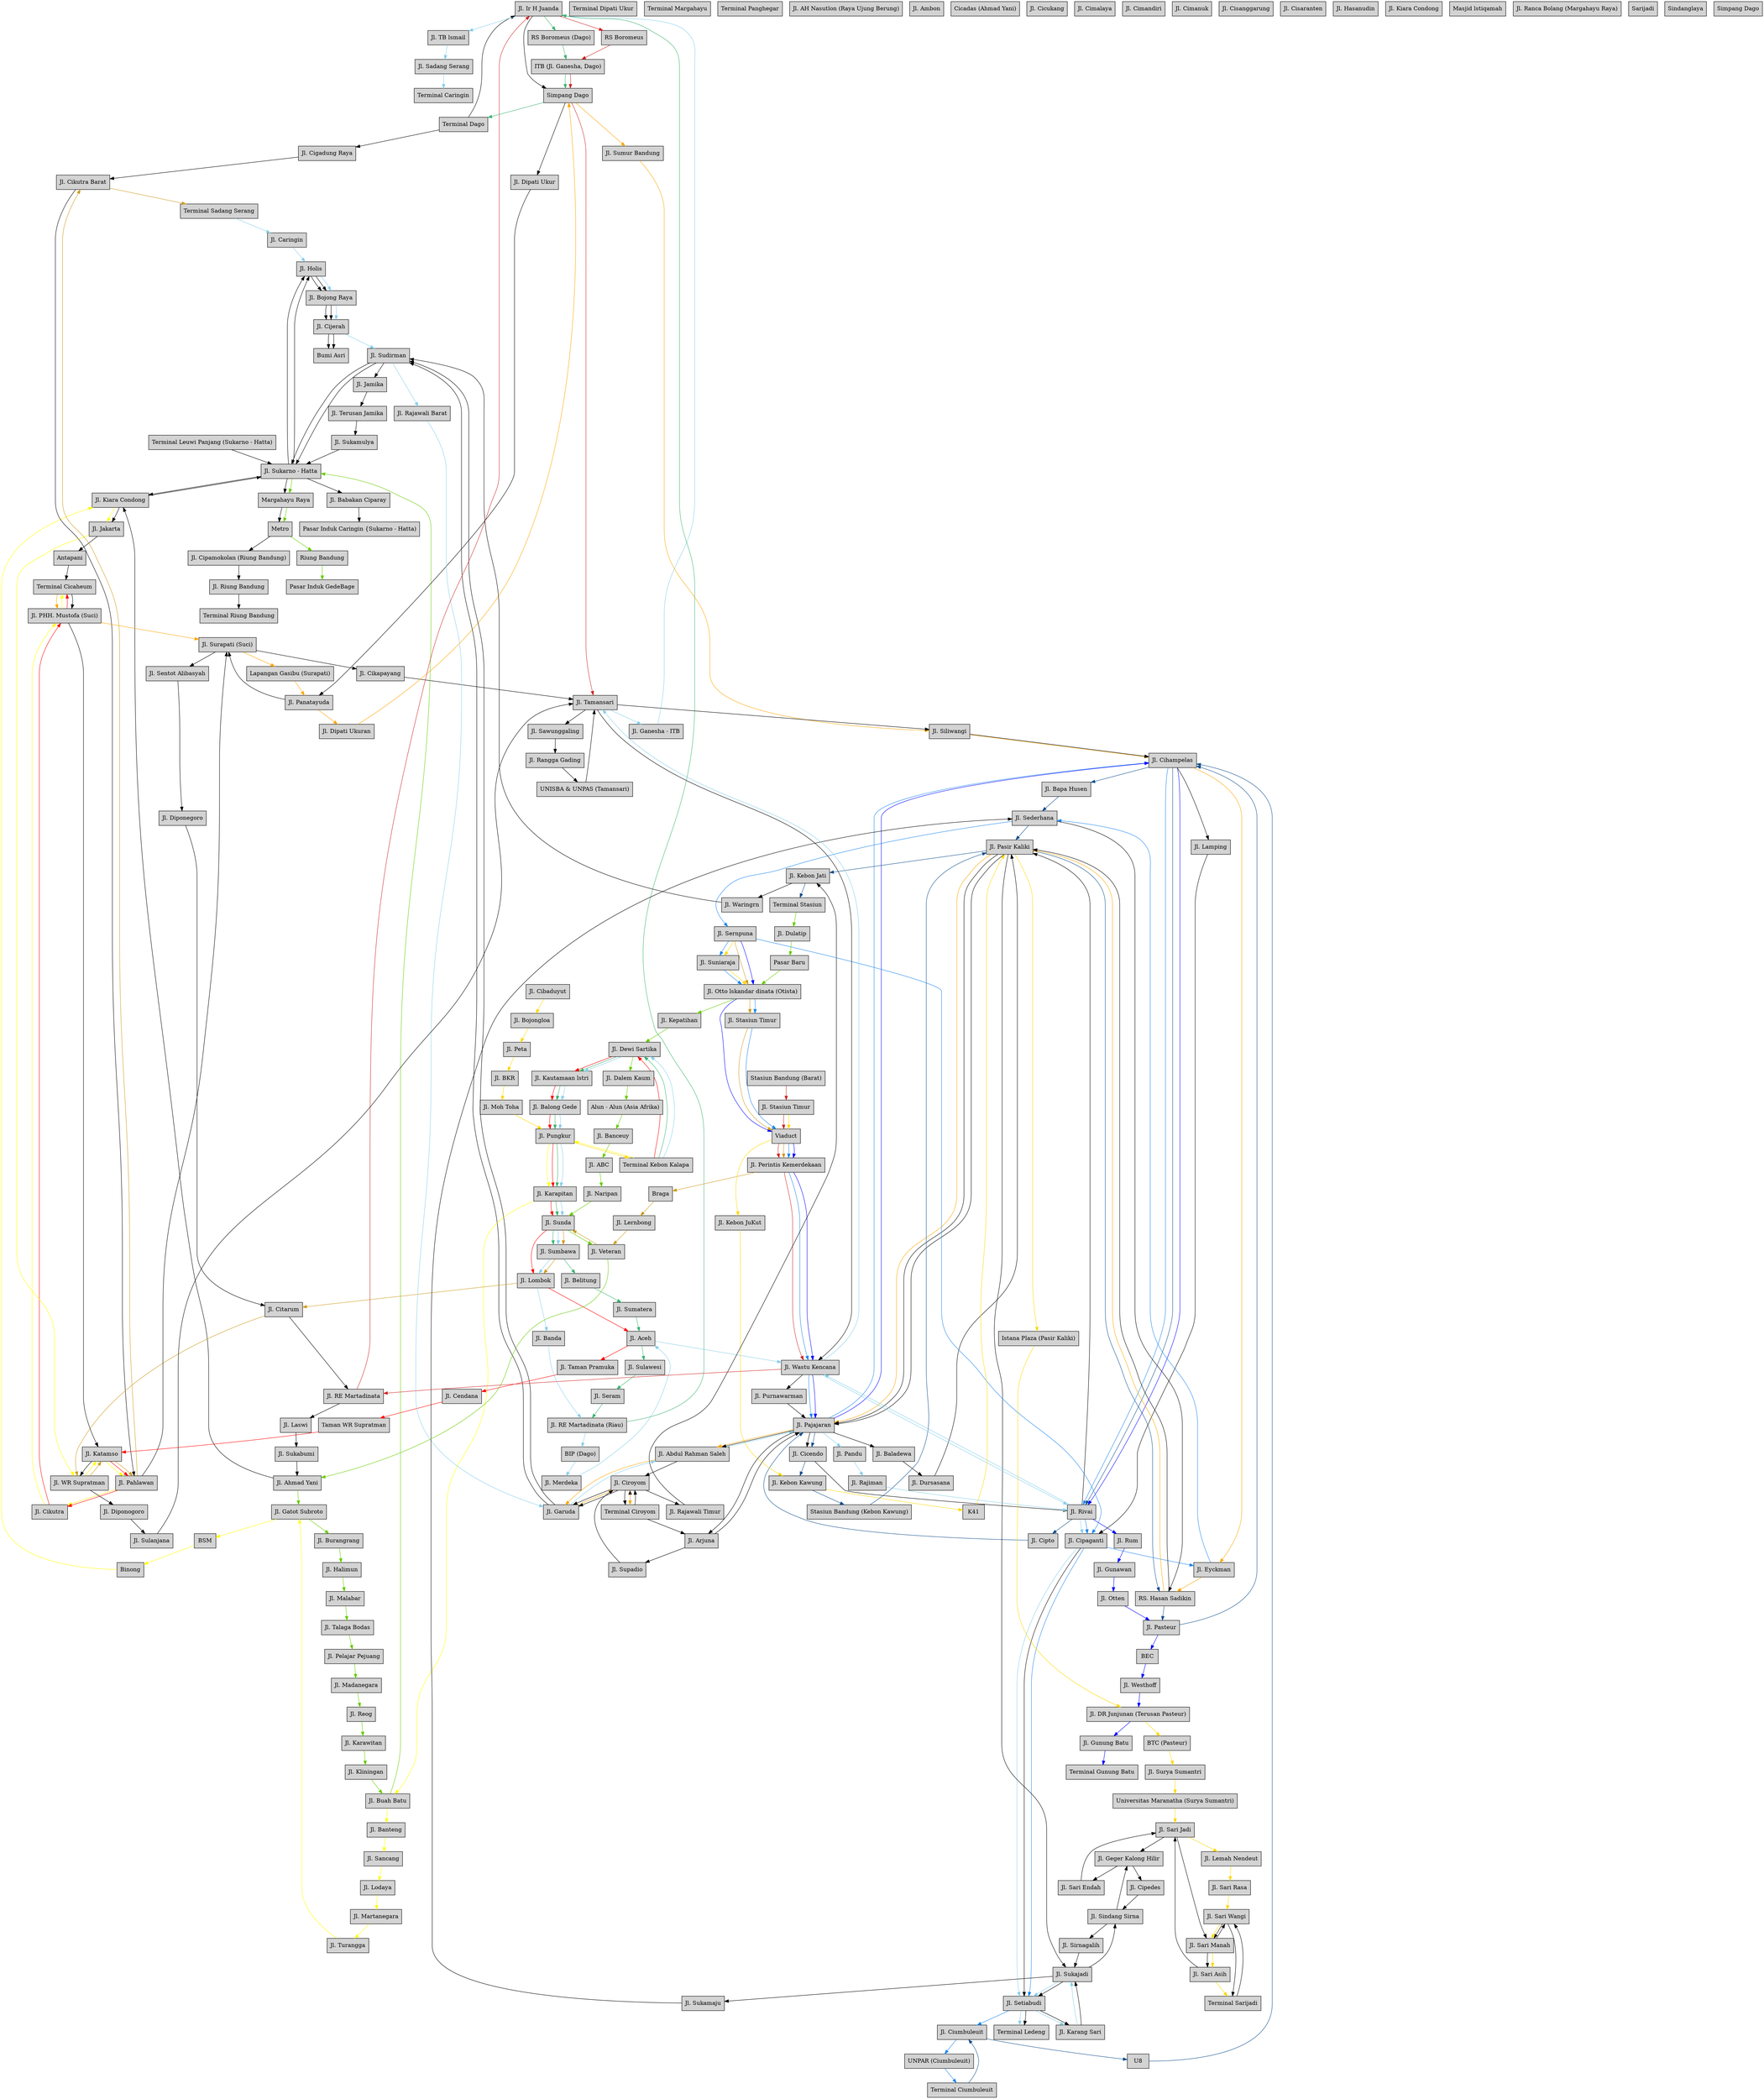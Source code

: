 digraph G{
    
    

    node [ style=filled, shape=rectangle, align=center]

    Ter1 [ label="Terminal Caringin"]
    Ter2 [ label="Terminal Cicaheum"]
    Ter3 [ label="Terminal Ciroyom"]
    Ter4 [ label="Terminal Ciumbuleuit"]
    Ter5 [ label="Terminal Dago"]
    Ter6 [ label="Terminal Dipati Ukur"]
    Ter7 [ label="Terminal Gunung Batu"]
    Ter8 [ label="Terminal Kebon Kalapa"]
    Ter9 [ label="Terminal Ledeng"]
    Ter10 [ label="Terminal Leuwi Panjang (Sukarno - Hatta)"]
    Ter11 [ label="Terminal Margahayu"]
    Ter12 [ label="Terminal Panghegar"]
    Ter13 [ label="Terminal Riung Bandung"]
    Ter14 [ label="Terminal Sadang Serang"]
    Ter15 [ label="Terminal Sarijadi"]
    Ter16 [ label="Terminal Stasiun"]

    A1 [ label="Alun - Alun (Asia Afrika)"]
    A2 [ label="Antapani"]
    A3 [ label="Jl. ABC"]
    A4 [ label="Jl. Abdul Rahman Saleh"]
    A5 [ label="Jl. Aceh"]
    A6 [ label="Jl. AH Nasutlon (Raya Ujung Berung)"]
    A7 [ label="Jl. Ahmad Yani"]
    A8 [ label="Jl. Ambon"]
    A9 [ label="Jl. Arjuna"]

    B1 [ label="BEC"]
    B2 [ label="Binong"]
    B3 [ label="BIP (Dago)"]
    B4 [ label="Braga"]
    B5 [ label="BSM"]
    B6 [ label="BTC (Pasteur)"]
    B7 [ label="Bumi Asri"]
    B8 [ label="Jl. Babakan Ciparay"]
    B9 [ label="Jl. Baladewa"]
    B10 [ label="Jl. Balong Gede"]
    B11 [ label="Jl. Banceuy"]
    B12 [ label="Jl. Banda"]
    B13 [ label="Jl. Banteng"]
    B14 [ label="Jl. Bapa Husen"]
    B15 [ label="Jl. Belitung"]
    B16 [ label="Jl. BKR"]
    B17 [ label="Jl. Bojong Raya"]
    B18 [ label="Jl. Bojongloa"]
    B19 [ label="Jl. Buah Batu"]
    B20 [ label="Jl. Burangrang"]

    C1 [ label="Cicadas (Ahmad Yani)"]
    C2 [ label="Jl. Caringin"]
    C3 [ label="Jl. Cendana"]
    C4 [ label="Jl. Cibaduyut"]
    C5 [ label="Jl. Cicendo"]
    C6 [ label="Jl. Cicukang"]
    C7 [ label="Jl. Cigadung Raya"]
    C8 [ label="Jl. Cihampelas"]
    C9 [ label="Jl. Cijerah"]
    C10 [ label="Jl. Cikapayang"]
    C11 [ label="Jl. Cikutra"]
    C12 [ label="Jl. Cikutra Barat"]
    C13 [ label="Jl. Cimalaya"]
    C14 [ label="Jl. Cimandiri"]
    C15 [ label="Jl. Cimanuk"]
    C16 [ label="Jl. Cipaganti"]
    C17 [ label="Jl. Cipamokolan (Riung Bandung)"]
    C18 [ label="Jl. Cipedes"]
    C19 [ label="Jl. Cipto"]
    C20 [ label="Jl. Ciroyom"]
    C21 [ label="Jl. Cisanggarung"]
    C22 [ label="Jl. Cisaranten"]
    C23 [ label="Jl. Citarum"]
    C24 [ label="Jl. Ciumbuleuit"]

    D1 [ label="Jl. Dalem Kaum"]
    D2 [ label="Jl. Dewi Sartika"]
    D3 [ label="Jl. Dipati Ukur"]
    D4 [ label="Jl. Dipati Ukuran"]
    D5 [ label="Jl. Diponegoro"]
    D6 [ label="Jl. Diponogoro"]
    D7 [ label="Jl. DR Junjunan (Terusan Pasteur)"]
    D8 [ label="Jl. Dulatip"]
    D9 [ label="Jl. Dursasana"]

    E1 [ label="Jl. Eyckman"]

    G1 [ label="Jl. Ganesha - ITB"]
    G2 [ label="Jl. Garuda"]
    G3 [ label="Jl. Gatot Subroto"]
    G4 [ label="Jl. Geger Kalong Hilir"]
    G5 [ label="Jl. Gunawan"]
    G6 [ label="Jl. Gunung Batu"]

    H1 [ label="Jl. Halimun"]
    H2 [ label="Jl. Hasanudin"]
    H3 [ label="Jl. Holis"]

    I1 [ label="ITB (Jl. Ganesha, Dago)"]
    I2 [ label="Jl. Ir H Juanda"]
    I3 [ label="Istana Plaza (Pasir Kaliki)"]

    J1 [ label="Jl. Jakarta"]
    J2 [ label="Jl. Jamika"]

    K1 [ label="Jl. Karang Sari"]
    K2 [ label="Jl. Karapitan"]
    K3 [ label="Jl. Karawitan"]
    K4 [ label="Jl. Katamso"]
    K5 [ label="Jl. Kautamaan lstri"]
    K6 [ label="Jl. Kebon Jati"]
    K7 [ label="Jl. Kebon JuKut"]
    K8 [ label="Jl. Kebon Kawung"]
    K9 [ label="Jl. Kepatihan"]
    K10 [ label="Jl. Kiara Condong"]
    K11 [ label="Jl. Kliningan"]
    K12 [ label="Jl. Kiara Condong"]

    L1 [ label="Jl. Lamping"]
    L2 [ label="Jl. Laswi"]
    L3 [ label="Jl. Lemah Nendeut"]
    L4 [ label="Jl. Lernbong"]
    L5 [ label="Jl. Lodaya"]
    L6 [ label="Jl. Lombok"]
    L7 [ label="Lapangan Gasibu (Surapati)"]

    M1 [ label="Jl. Madanegara"]
    M2 [ label="Jl. Malabar"]
    M3 [ label="Jl. Martanegara"]
    M4 [ label="Jl. Merdeka"]
    M5 [ label="Jl. Moh Toha"]
    M6 [ label="Margahayu Raya"]
    M7 [ label="Masjid lstiqamah"]
    M8 [ label="Metro"]

    N1 [ label="Jl. Naripan"]

    O1 [ label="Jl. Otten"]
    O2 [ label="Jl. Otto lskandar dinata (Otista)"]

    P1 [ label="Jl. Pahlawan"]
    P2 [ label="Jl. Pajajaran"]
    P3 [ label="Jl. Panatayuda"]
    P4 [ label="Jl. Pandu"]
    P5 [ label="Jl. Pasir Kaliki"]
    P6 [ label="Jl. Pasteur"]
    P7 [ label="Jl. Pelajar Pejuang"]
    P8 [ label="Jl. Perintis Kemerdekaan"]
    P9 [ label="Jl. Peta"]
    P10 [ label="Jl. PHH. Mustofa (Suci)"]
    P11 [ label="Jl. Pungkur"]
    P12 [ label="Jl. Purnawarman"]
    P13 [ label="Pasar Baru"]
    P14 [ label="Pasar Induk Caringin {Sukarno - Hatta)"]
    P15 [ label="Pasar Induk GedeBage"]
    
    R1 [ label="Jl. Rajawali Barat"]
    R2 [ label="Jl. Rajawali Timur"]
    R3 [ label="Jl. Rajiman"]
    R4 [ label="Jl. Ranca Bolang (Margahayu Raya)"]
    R5 [ label="Jl. Rangga Gading"]
    R6 [ label="Jl. RE Martadinata"]
    R7 [ label="Jl. RE Martadinata (Riau)"]
    R8 [ label="Jl. Reog"]
    R9 [ label="Jl. Riung Bandung"]
    R10 [ label="Jl. Rivai"]
    R11 [ label="Jl. Rum"]
    R12 [ label="Riung Bandung"]
    R13 [ label="RS Boromeus"]
    R14 [ label="RS Boromeus (Dago)"]
    R15 [ label="RS. Hasan Sadikin"]

    S1 [ label="Jl. Sadang Serang"]
    S2 [ label="Jl. Sancang"]
    S3 [ label="Jl. Sari Asih"]
    S4 [ label="Jl. Sari Jadi"]
    S5 [ label="Jl. Sari Manah"]
    S6 [ label="Jl. Sari Rasa"]
    S7 [ label="Jl. Sari Wangi"]
    S8 [ label="Jl. Sari Endah"]
    S9 [ label="Jl. Sawunggaling"]
    S10 [ label="Jl. Sederhana"]
    S11 [ label="Jl. Sentot Alibasyah"]
    S12 [ label="Jl. Seram"]
    S13 [ label="Jl. Sernpuna"]
    S14 [ label="Jl. Setiabudi"]
    S15 [ label="Jl. Siliwangi"]
    S16 [ label="Jl. Sindang Sirna"]
    S17 [ label="Jl. Sirnagalih"]
    S18 [ label="Jl. Stasiun Timur"]
    S19 [ label="Jl. Sudirman"]
    S20 [ label="Jl. Sukabumi"]
    S21 [ label="Jl. Sukajadi"]
    S22 [ label="Jl. Sukamaju"]
    S23 [ label="Jl. Sukamulya"]
    S24 [ label="Jl. Sukarno - Hatta"]
    S25 [ label="Jl. Sulanjana"]
    S26 [ label="Jl. Sulawesi"]
    S27 [ label="Jl. Sumatera"]
    S28 [ label="Jl. Sumbawa"]
    S29 [ label="Jl. Sumur Bandung"]
    S30 [ label="Jl. Sunda"]
    S31 [ label="Jl. Suniaraja"]
    S32 [ label="Jl. Supadio"]
    S33 [ label="Jl. Surapati (Suci)"]
    S34 [ label="Jl. Surya Sumantri"]
    S35 [ label="Jl. Stasiun Timur"]
    S36 [ label="Sarijadi"]
    S37 [ label="Simpang Dago"]
    S38 [ label="Sindanglaya"]
    S39 [ label="Simpang Dago"]
    S40 [ label="Stasiun Bandung (Barat)"]
    S41 [ label="Stasiun Bandung (Kebon Kawung)"]

    T1 [ label="Jl. Talaga Bodas"]
    T2 [ label="Jl. Taman Pramuka"]
    T3 [ label="Jl. Tamansari"]
    T4 [ label="Jl. TB lsmail"]
    T5 [ label="Jl. Terusan Jamika"]
    T6 [ label="Jl. Turangga"]
    T7 [ label="Taman WR Supratman"]

    U1 [ label="UNISBA & UNPAS (Tamansari)"]
    U2 [ label="Universitas Maranatha (Surya Sumantri)"]
    U3 [ label="UNPAR (Ciumbuleuit)"]

    V1 [ label="Jl. Veteran"]
    V2 [ label="Viaduct"]

    W1 [ label="Jl. Waringrn"]
    W2 [ label="Jl. Wastu Kencana"]
    W3 [ label="Jl. Westhoff"]
    W4 [ label="Jl. WR Supratman"]

    edge [ color=yellow] // Rute 1: Abdul Muis (Kebon Kelapa) - Cicaheum via Binong
    Ter8 -> P11 -> K2 -> B19 -> B13 -> S2 -> L5 -> M3 -> T6 -> G3 -> B5 -> B2 -> K10 -> J1 -> W4 -> K4 -> P1 -> C11 -> P10 -> Ter2
    
    edge [ color=red] // Rute 2: Abdul Muis (Kebon Kelapa) - Cicaheum via Aceh
    Ter8 -> D2 -> K5 -> B10 -> P11 -> K2 -> S30 -> L6 -> A5 -> T2 -> C3 -> T7 -> K4 -> P1 -> C11 -> P10 -> Ter2

    edge [ color=mediumseagreen] // Rute 3: Abdul Muis (Kebon Kelapa) - Dago
    Ter8 -> D2 -> K5 -> B10 -> P11 -> K2 -> S30 -> S28 -> B15 -> S27 -> A5 -> S26 -> S12 -> R7 -> I2 -> R14 -> I1 -> S37 -> Ter5

    edge [ color=skyblue] // Rute 4: Abdul Muis (Kebon Kelapa) - Ledeng
    Ter8 -> D2 -> K5 -> B10 -> P11 -> K2 -> S30 -> S28 -> L6 -> B12 -> R7 -> B3 -> M4 -> A5 -> W2 -> R10 -> C16 -> S14 -> K1 -> S21 -> S14 -> Ter9

    edge [ color=gold] // Rute 5: Cibaduyut - Kebon Kelapa
    C4 -> B18 -> P9 -> B16 -> M5 -> P11 -> Ter8

    edge [ color=orange] // Rute 6: Cicaheum - Ciroyom
    Ter2 -> P10 -> S33 -> L7 -> P3 -> D4 -> S37 -> S29 -> S15 -> C8 -> E1 -> R15 -> P5 -> P2 -> A4 -> G2 -> C20 -> Ter3

    edge [ color=black] // Rute 7: Cicaheum - Leuwipanjang
    Ter2 -> P10 -> K4 -> W4 -> D6 -> S25 -> T3 -> S15 -> C8 -> L1 -> C16 -> S14 -> K1 -> S21 -> S14 -> Ter9

    edge [ color=black] // Rute 8: Cicaheum - Ledeng
    Ter10 -> S24 -> K10 -> J1 -> A2 -> Ter2

    edge [ color=black] // Rute 9: Ciroyom - Bumi Asri
    Ter3 -> C20 -> G2 -> S19 -> S24 -> H3 -> B17 -> C9 -> B7

    edge [ color=black] // Rute 10: Ciroyom - Sarijadi via Sederhana
    Ter15 -> S7 -> S5 -> S3 -> S4 -> G4 -> C18 -> S16 -> S17 -> S21 -> S22 -> S10 -> R15 -> P5 -> P2 -> A4 -> C20 -> Ter3

    edge [ color=black] // Rute 11:  Ciroyom - Sarijadi via Sukajadi
    Ter3 -> A9 -> P2 -> B9 -> D9 -> P5 -> S21 -> S16 -> G4 -> S8 -> S4 -> S5 -> S7 -> Ter15

    edge [ color=black] // Rute 12:  Ciroyom - Bumi Asri
    Ter3 -> C20 -> G2 -> S19 -> S24 -> H3 -> B17 -> C9 -> B7

    edge [ color=black] // Rute 13:  Dago - Pasar lnduk Caringin
    Ter5 -> C7 -> C12 -> P1 -> S33 -> C10 -> T3 -> S9 -> R5 -> U1 -> T3 -> W2 -> P12
    P12 -> P2 -> C5 -> R10 -> P5 -> P2 -> A9 -> S32 -> C20 -> R2 -> K6 -> W1 -> S19
    S19 -> J2 -> T5 -> S23 -> S24 -> B8 -> P14

    edge [ color=black] // Rute 14:  Dago - Riung Bandung
    Ter5 -> I2 -> S37 -> D3 -> P3 -> S33 -> S11 -> D5 -> C23 -> R6 -> L2 -> S20 -> A7 -> K10 -> S24 -> M6 -> M8 -> C17 -> R9 -> Ter13

    edge [ color=skyblue] // Rute 17: Sadang Serang - Caringin
    Ter14 -> C2 -> H3 -> B17 -> C9 -> S19 -> R1 -> G2 -> A4 -> P2 -> P4 
    P4 -> R3 -> R10 -> W2 -> T3 -> G1 -> I2 -> T4 -> S1 -> Ter1
    
    edge [ color=firebrick3] // Rute 19: St Hall - Dago
    S40 -> S35  -> V2 -> P8 -> W2 -> R6 -> I2 -> R13 -> I1 -> S37 -> T3
    
    edge [ color=goldenrod3] // Rute 20: St Hall - Sadang Serang
    S13 -> O2 -> S18 -> V2 -> P8 -> B4 -> L4 -> V1 -> S30 -> S28 -> L6 -> C23 -> W4 -> K4 -> P1 -> C12 ->Ter14

    edge [ color=dodgerblue2] // Rute 21: St Hall - Cimbuleuit via Eyckman
    S13 -> S31 -> O2 -> S18 -> V2 -> P8 -> W2 -> P2 -> C8 -> R10 -> C16 -> E1 -> S10 -> S13 -> C16 -> S14 -> C24 ->  U3 -> Ter4

    edge [ color=dodgerblue4] // Rute 22: St Hall - Cimbuleuit via Cihampelas
    Ter4 -> C24 -> U8 -> C8 -> B14 -> S10 -> P5 -> R15 -> P6 -> C8 -> R10 -> C19 -> P2 
    P2 -> C5 -> K8 ->  S41 -> P5 -> K6 -> Ter16

    edge [ color=chartreuse3] // Rute 23: St Hall - Gede Bage
    Ter16 -> D8 -> P13 -> O2 -> K9 -> D2 -> D1 -> A1 -> B11 
    B11 -> A3 -> N1 -> S30 -> V1 -> A7 ->  G3 -> B20 -> H1 
    H1 -> M2 -> T1 -> P7 -> M1 -> R8 -> K3 -> K11 -> B19 -> S24 -> M6 -> M8 -> R12 -> P15

    edge [ color=blue] // Rute 24: St Hall - Gunung Batu (lintas Husein)
    S13 -> O2 -> V2 -> P8 -> W2 -> P2 -> C8 ->  R10 -> R11
    R11 -> G5 -> O1 -> P6 -> B1 -> W3 -> D7 -> G6 -> Ter7
    
    edge [ color=gold] // Rute 25: St Hall - Sariladi (lintas Husein)
    S13 -> S31 -> O2 S35 -> V2 -> K7 -> K8 -> K41 -> P5 -> I3 -> D7
    D7 -> B6 ->  S34 -> U2 -> S4 -> L3 -> S6 -> S7 -> S5 -> S3 -> Ter15
    

}